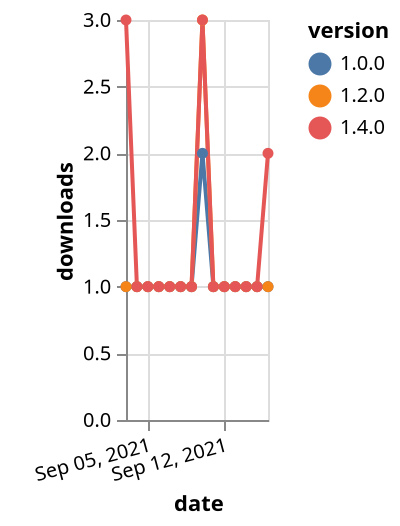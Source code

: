 {"$schema": "https://vega.github.io/schema/vega-lite/v5.json", "description": "A simple bar chart with embedded data.", "data": {"values": [{"date": "2021-09-03", "total": 168, "delta": 1, "version": "1.0.0"}, {"date": "2021-09-04", "total": 169, "delta": 1, "version": "1.0.0"}, {"date": "2021-09-05", "total": 170, "delta": 1, "version": "1.0.0"}, {"date": "2021-09-06", "total": 171, "delta": 1, "version": "1.0.0"}, {"date": "2021-09-07", "total": 172, "delta": 1, "version": "1.0.0"}, {"date": "2021-09-08", "total": 173, "delta": 1, "version": "1.0.0"}, {"date": "2021-09-09", "total": 174, "delta": 1, "version": "1.0.0"}, {"date": "2021-09-10", "total": 176, "delta": 2, "version": "1.0.0"}, {"date": "2021-09-11", "total": 177, "delta": 1, "version": "1.0.0"}, {"date": "2021-09-12", "total": 178, "delta": 1, "version": "1.0.0"}, {"date": "2021-09-13", "total": 179, "delta": 1, "version": "1.0.0"}, {"date": "2021-09-14", "total": 180, "delta": 1, "version": "1.0.0"}, {"date": "2021-09-15", "total": 181, "delta": 1, "version": "1.0.0"}, {"date": "2021-09-16", "total": 182, "delta": 1, "version": "1.0.0"}, {"date": "2021-09-03", "total": 197, "delta": 1, "version": "1.2.0"}, {"date": "2021-09-04", "total": 198, "delta": 1, "version": "1.2.0"}, {"date": "2021-09-05", "total": 199, "delta": 1, "version": "1.2.0"}, {"date": "2021-09-06", "total": 200, "delta": 1, "version": "1.2.0"}, {"date": "2021-09-07", "total": 201, "delta": 1, "version": "1.2.0"}, {"date": "2021-09-08", "total": 202, "delta": 1, "version": "1.2.0"}, {"date": "2021-09-09", "total": 203, "delta": 1, "version": "1.2.0"}, {"date": "2021-09-10", "total": 206, "delta": 3, "version": "1.2.0"}, {"date": "2021-09-11", "total": 207, "delta": 1, "version": "1.2.0"}, {"date": "2021-09-12", "total": 208, "delta": 1, "version": "1.2.0"}, {"date": "2021-09-13", "total": 209, "delta": 1, "version": "1.2.0"}, {"date": "2021-09-14", "total": 210, "delta": 1, "version": "1.2.0"}, {"date": "2021-09-15", "total": 211, "delta": 1, "version": "1.2.0"}, {"date": "2021-09-16", "total": 212, "delta": 1, "version": "1.2.0"}, {"date": "2021-09-03", "total": 121, "delta": 3, "version": "1.4.0"}, {"date": "2021-09-04", "total": 122, "delta": 1, "version": "1.4.0"}, {"date": "2021-09-05", "total": 123, "delta": 1, "version": "1.4.0"}, {"date": "2021-09-06", "total": 124, "delta": 1, "version": "1.4.0"}, {"date": "2021-09-07", "total": 125, "delta": 1, "version": "1.4.0"}, {"date": "2021-09-08", "total": 126, "delta": 1, "version": "1.4.0"}, {"date": "2021-09-09", "total": 127, "delta": 1, "version": "1.4.0"}, {"date": "2021-09-10", "total": 130, "delta": 3, "version": "1.4.0"}, {"date": "2021-09-11", "total": 131, "delta": 1, "version": "1.4.0"}, {"date": "2021-09-12", "total": 132, "delta": 1, "version": "1.4.0"}, {"date": "2021-09-13", "total": 133, "delta": 1, "version": "1.4.0"}, {"date": "2021-09-14", "total": 134, "delta": 1, "version": "1.4.0"}, {"date": "2021-09-15", "total": 135, "delta": 1, "version": "1.4.0"}, {"date": "2021-09-16", "total": 137, "delta": 2, "version": "1.4.0"}]}, "width": "container", "mark": {"type": "line", "point": {"filled": true}}, "encoding": {"x": {"field": "date", "type": "temporal", "timeUnit": "yearmonthdate", "title": "date", "axis": {"labelAngle": -15}}, "y": {"field": "delta", "type": "quantitative", "title": "downloads"}, "color": {"field": "version", "type": "nominal"}, "tooltip": {"field": "delta"}}}